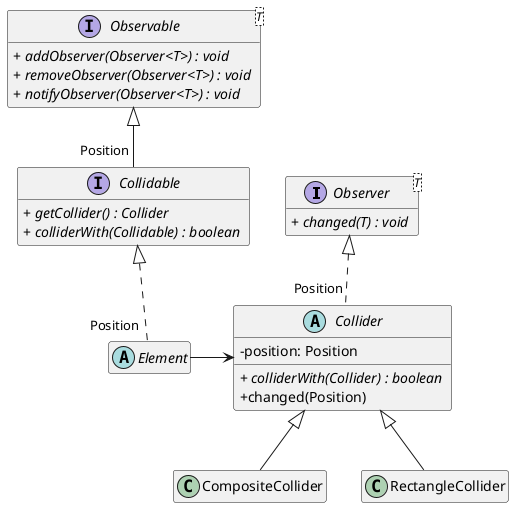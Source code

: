 @startuml

hide empty members
skinparam classAttributeIconSize 0
skinparam linetype polyline
skinparam shadowing false

interface Observer<T> {
    + // changed(T) : void //
}

abstract class Collider {
    - position: Position
    + // colliderWith(Collider) : boolean //
    + changed(Position)
}

class CompositeCollider {}
class RectangleCollider {}

interface Observable<T> {
    + // addObserver(Observer<T>) : void //
    + // removeObserver(Observer<T>) : void //
    + // notifyObserver(Observer<T>) : void //
}

interface Collidable {
    + // getCollider() : Collider //
    + // colliderWith(Collidable) : boolean //
}


abstract class Element {}

Collider "Position".up.^ Observer
CompositeCollider -up-^ Collider
RectangleCollider -up-^ Collider

Collidable "Position"-up-^ Observable
Element "Position".up.^ Collidable
Element -right-> Collider

@enduml
